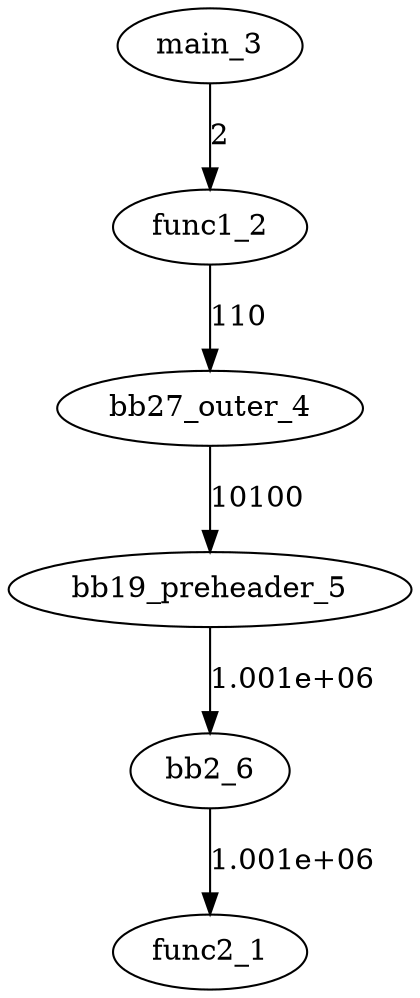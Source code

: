 digraph G {
func1_2->bb27_outer_4 [label="110"]
bb27_outer_4->bb19_preheader_5 [label="10100"]
bb19_preheader_5->bb2_6 [label="1.001e+06"]
bb2_6->func2_1 [label="1.001e+06"]
main_3->func1_2 [label="2"]
}